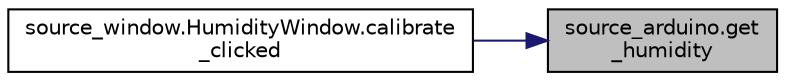 digraph "source_arduino.get_humidity"
{
 // LATEX_PDF_SIZE
  edge [fontname="Helvetica",fontsize="10",labelfontname="Helvetica",labelfontsize="10"];
  node [fontname="Helvetica",fontsize="10",shape=record];
  rankdir="RL";
  Node1 [label="source_arduino.get\l_humidity",height=0.2,width=0.4,color="black", fillcolor="grey75", style="filled", fontcolor="black",tooltip="Gets the current humidity."];
  Node1 -> Node2 [dir="back",color="midnightblue",fontsize="10",style="solid",fontname="Helvetica"];
  Node2 [label="source_window.HumidityWindow.calibrate\l_clicked",height=0.2,width=0.4,color="black", fillcolor="white", style="filled",URL="$classsource__window_1_1_humidity_window.html#a6e0217afecd5be65e3ec37313c2c2289",tooltip="Handler for the Calibrate button."];
}
